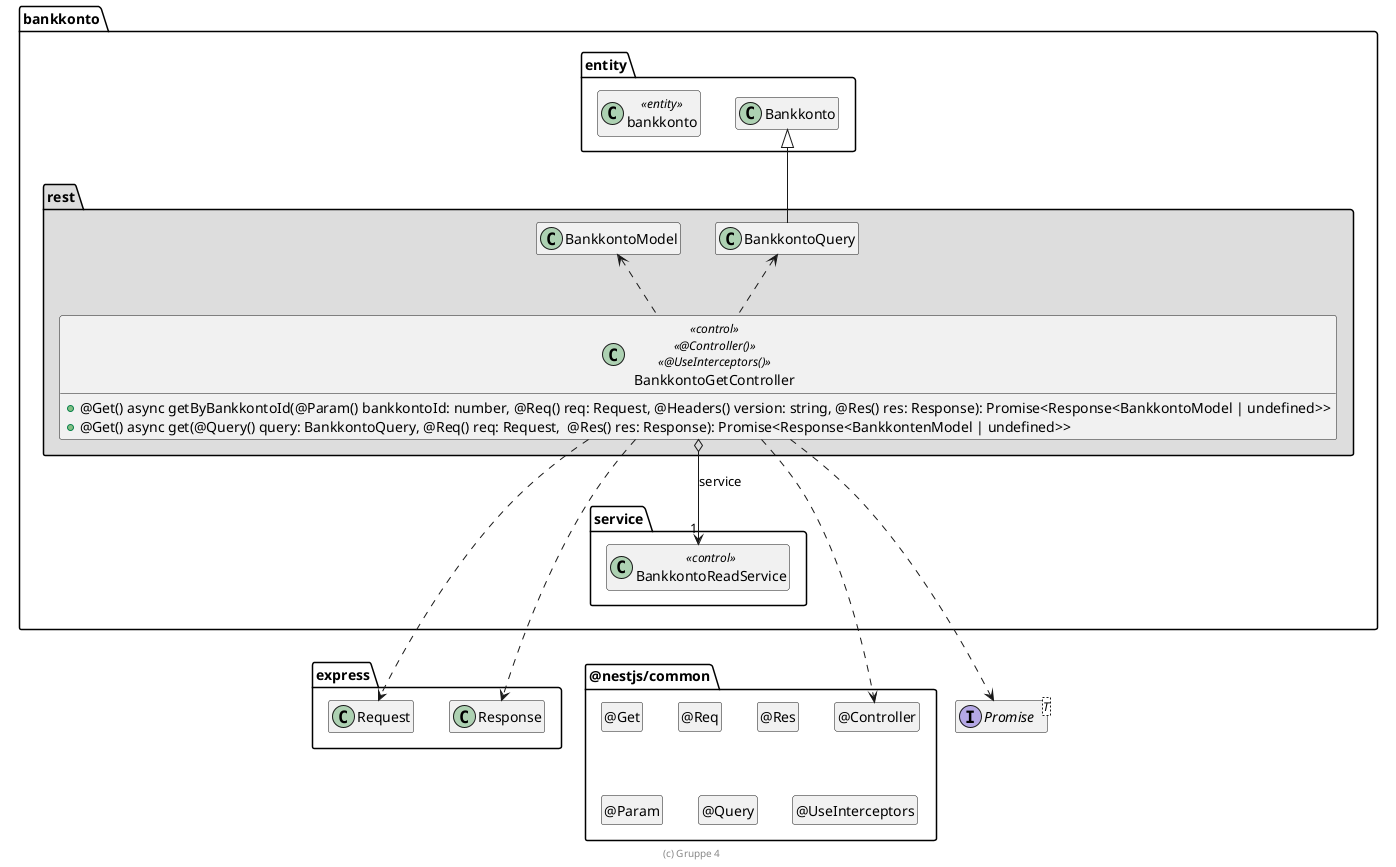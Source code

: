 @startuml Controller-Klasse

interface Promise<T>

package @nestjs/common {
  class "@Controller" as Controller
  hide Controller circle

  class "@Get" as Get
  hide Get circle

  class "@Req" as Req
  hide Req circle

  class "@Res" as Res
  hide Res circle

  class "@Param" as Param
  hide Param circle

  class "@Query" as Query
  hide Query circle

  class "@UseInterceptors" as UseInterceptors
  hide UseInterceptors circle
}

package express {
  class Request
  class Response

  Response .[hidden].> Controller
}

package bankkonto {
  package entity #FFFFFF {
    class bankkonto <<entity>>

    Bankkonto .[hidden].> Promise
    Bankkonto .[hidden].> Request
  }

  package service {
    class BankkontoReadService << control >>
  }

  package rest #DDDDDD {
    BankkontoQuery -up-|> Bankkonto

    class BankkontoGetController << control >> << @Controller() >> << @UseInterceptors() >> {
      + @Get() async getByBankkontoId(@Param() bankkontoId: number, @Req() req: Request, @Headers() version: string, @Res() res: Response): Promise<Response<BankkontoModel | undefined>>
      + @Get() async get(@Query() query: BankkontoQuery, @Req() req: Request,  @Res() res: Response): Promise<Response<BankkontenModel | undefined>>
    }

    BankkontoGetController o--> "1" BankkontoReadService : service

    BankkontoGetController ..> Controller
    BankkontoGetController ..> Request
    BankkontoGetController ..> Response
    BankkontoGetController ..> Promise
    BankkontoGetController .up.> BankkontoModel
    BankkontoGetController .up.> BankkontoQuery

    BankkontoReadService .[hidden].> Request
    BankkontoReadService .[hidden].> Promise
    Response .right[hidden].> Controller
  }
}

hide empty members

footer (c) Gruppe 4

@enduml
